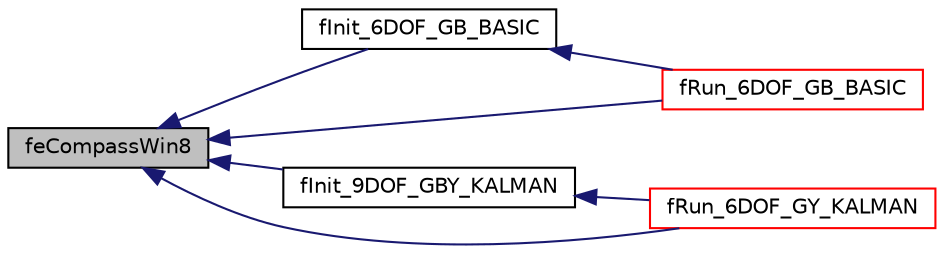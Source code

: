digraph "feCompassWin8"
{
  edge [fontname="Helvetica",fontsize="10",labelfontname="Helvetica",labelfontsize="10"];
  node [fontname="Helvetica",fontsize="10",shape=record];
  rankdir="LR";
  Node120 [label="feCompassWin8",height=0.2,width=0.4,color="black", fillcolor="grey75", style="filled", fontcolor="black"];
  Node120 -> Node121 [dir="back",color="midnightblue",fontsize="10",style="solid",fontname="Helvetica"];
  Node121 [label="fInit_6DOF_GB_BASIC",height=0.2,width=0.4,color="black", fillcolor="white", style="filled",URL="$fusion_8h.html#ab5f459ab0c8c9b4123e2fb33f5061332"];
  Node121 -> Node122 [dir="back",color="midnightblue",fontsize="10",style="solid",fontname="Helvetica"];
  Node122 [label="fRun_6DOF_GB_BASIC",height=0.2,width=0.4,color="red", fillcolor="white", style="filled",URL="$fusion_8h.html#a34c550860d0e4e42bf22a2a3527043b9"];
  Node120 -> Node127 [dir="back",color="midnightblue",fontsize="10",style="solid",fontname="Helvetica"];
  Node127 [label="fInit_9DOF_GBY_KALMAN",height=0.2,width=0.4,color="black", fillcolor="white", style="filled",URL="$fusion_8h.html#a5627f82d4cbb9af1102d10ad1bea3699"];
  Node127 -> Node128 [dir="back",color="midnightblue",fontsize="10",style="solid",fontname="Helvetica"];
  Node128 [label="fRun_6DOF_GY_KALMAN",height=0.2,width=0.4,color="red", fillcolor="white", style="filled",URL="$fusion_8h.html#a942d619f897d6820d5c148bdc910f962"];
  Node120 -> Node122 [dir="back",color="midnightblue",fontsize="10",style="solid",fontname="Helvetica"];
  Node120 -> Node128 [dir="back",color="midnightblue",fontsize="10",style="solid",fontname="Helvetica"];
}
